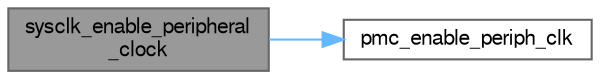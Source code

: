 digraph "sysclk_enable_peripheral_clock"
{
 // LATEX_PDF_SIZE
  bgcolor="transparent";
  edge [fontname=FreeSans,fontsize=10,labelfontname=FreeSans,labelfontsize=10];
  node [fontname=FreeSans,fontsize=10,shape=box,height=0.2,width=0.4];
  rankdir="LR";
  Node1 [label="sysclk_enable_peripheral\l_clock",height=0.2,width=0.4,color="gray40", fillcolor="grey60", style="filled", fontcolor="black",tooltip="Enable a peripheral's clock."];
  Node1 -> Node2 [color="steelblue1",style="solid"];
  Node2 [label="pmc_enable_periph_clk",height=0.2,width=0.4,color="grey40", fillcolor="white", style="filled",URL="$group__sam__drivers__pmc__group.html#gad09de55bb493f4ebdd92305f24f27d62",tooltip="Enable the specified peripheral clock."];
}
